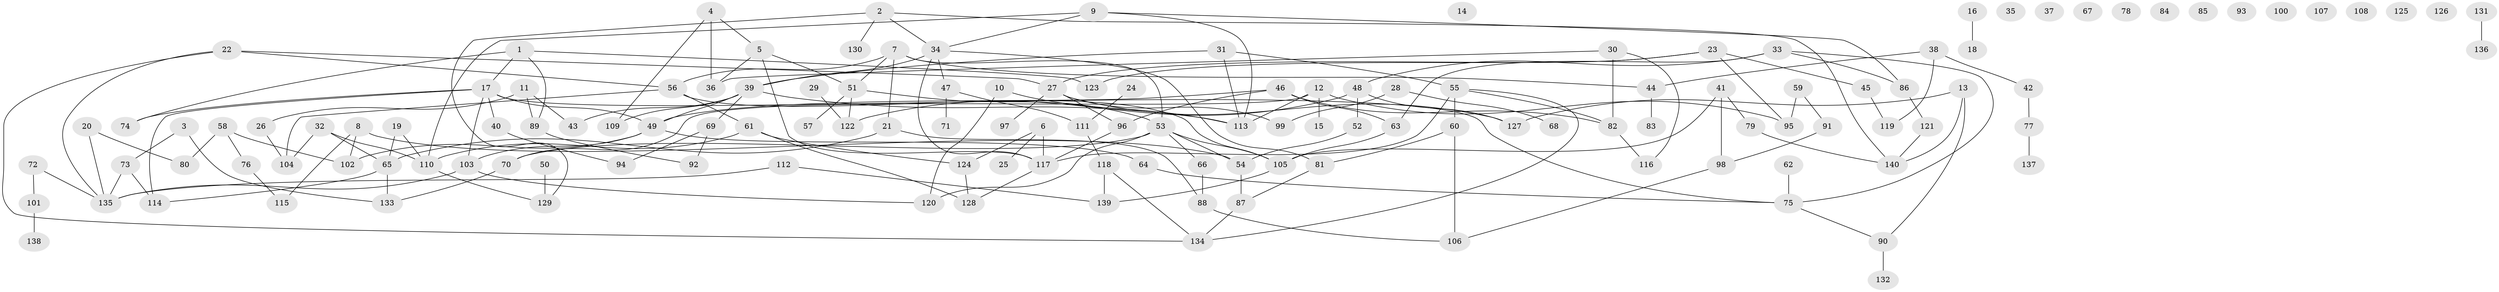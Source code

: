// coarse degree distribution, {5: 0.08247422680412371, 8: 0.030927835051546393, 2: 0.2268041237113402, 4: 0.12371134020618557, 3: 0.18556701030927836, 7: 0.05154639175257732, 0: 0.15463917525773196, 1: 0.10309278350515463, 6: 0.030927835051546393, 9: 0.010309278350515464}
// Generated by graph-tools (version 1.1) at 2025/41/03/06/25 10:41:21]
// undirected, 140 vertices, 186 edges
graph export_dot {
graph [start="1"]
  node [color=gray90,style=filled];
  1;
  2;
  3;
  4;
  5;
  6;
  7;
  8;
  9;
  10;
  11;
  12;
  13;
  14;
  15;
  16;
  17;
  18;
  19;
  20;
  21;
  22;
  23;
  24;
  25;
  26;
  27;
  28;
  29;
  30;
  31;
  32;
  33;
  34;
  35;
  36;
  37;
  38;
  39;
  40;
  41;
  42;
  43;
  44;
  45;
  46;
  47;
  48;
  49;
  50;
  51;
  52;
  53;
  54;
  55;
  56;
  57;
  58;
  59;
  60;
  61;
  62;
  63;
  64;
  65;
  66;
  67;
  68;
  69;
  70;
  71;
  72;
  73;
  74;
  75;
  76;
  77;
  78;
  79;
  80;
  81;
  82;
  83;
  84;
  85;
  86;
  87;
  88;
  89;
  90;
  91;
  92;
  93;
  94;
  95;
  96;
  97;
  98;
  99;
  100;
  101;
  102;
  103;
  104;
  105;
  106;
  107;
  108;
  109;
  110;
  111;
  112;
  113;
  114;
  115;
  116;
  117;
  118;
  119;
  120;
  121;
  122;
  123;
  124;
  125;
  126;
  127;
  128;
  129;
  130;
  131;
  132;
  133;
  134;
  135;
  136;
  137;
  138;
  139;
  140;
  1 -- 17;
  1 -- 74;
  1 -- 89;
  1 -- 123;
  2 -- 34;
  2 -- 129;
  2 -- 130;
  2 -- 140;
  3 -- 73;
  3 -- 133;
  4 -- 5;
  4 -- 36;
  4 -- 109;
  5 -- 36;
  5 -- 51;
  5 -- 117;
  6 -- 25;
  6 -- 117;
  6 -- 124;
  7 -- 21;
  7 -- 44;
  7 -- 51;
  7 -- 53;
  7 -- 56;
  8 -- 54;
  8 -- 102;
  8 -- 115;
  9 -- 34;
  9 -- 86;
  9 -- 110;
  9 -- 113;
  10 -- 113;
  10 -- 120;
  11 -- 26;
  11 -- 43;
  11 -- 89;
  12 -- 15;
  12 -- 70;
  12 -- 95;
  12 -- 113;
  13 -- 90;
  13 -- 127;
  13 -- 140;
  16 -- 18;
  17 -- 40;
  17 -- 49;
  17 -- 74;
  17 -- 75;
  17 -- 103;
  17 -- 114;
  19 -- 65;
  19 -- 110;
  20 -- 80;
  20 -- 135;
  21 -- 65;
  21 -- 88;
  22 -- 27;
  22 -- 56;
  22 -- 134;
  22 -- 135;
  23 -- 27;
  23 -- 45;
  23 -- 95;
  23 -- 123;
  24 -- 111;
  26 -- 104;
  27 -- 96;
  27 -- 97;
  27 -- 99;
  27 -- 127;
  28 -- 68;
  28 -- 99;
  29 -- 122;
  30 -- 36;
  30 -- 82;
  30 -- 116;
  31 -- 39;
  31 -- 55;
  31 -- 113;
  32 -- 65;
  32 -- 104;
  32 -- 110;
  33 -- 48;
  33 -- 63;
  33 -- 75;
  33 -- 86;
  34 -- 39;
  34 -- 47;
  34 -- 81;
  34 -- 117;
  38 -- 42;
  38 -- 44;
  38 -- 119;
  39 -- 43;
  39 -- 49;
  39 -- 69;
  39 -- 109;
  39 -- 113;
  40 -- 94;
  41 -- 79;
  41 -- 98;
  41 -- 105;
  42 -- 77;
  44 -- 83;
  45 -- 119;
  46 -- 49;
  46 -- 63;
  46 -- 82;
  46 -- 96;
  47 -- 71;
  47 -- 111;
  48 -- 52;
  48 -- 122;
  48 -- 127;
  49 -- 64;
  49 -- 102;
  49 -- 103;
  50 -- 129;
  51 -- 53;
  51 -- 57;
  51 -- 122;
  52 -- 54;
  53 -- 54;
  53 -- 66;
  53 -- 70;
  53 -- 105;
  53 -- 120;
  54 -- 87;
  55 -- 60;
  55 -- 82;
  55 -- 117;
  55 -- 134;
  56 -- 61;
  56 -- 104;
  56 -- 105;
  58 -- 76;
  58 -- 80;
  58 -- 102;
  59 -- 91;
  59 -- 95;
  60 -- 81;
  60 -- 106;
  61 -- 110;
  61 -- 124;
  61 -- 128;
  62 -- 75;
  63 -- 105;
  64 -- 75;
  65 -- 114;
  65 -- 133;
  66 -- 88;
  69 -- 92;
  69 -- 94;
  70 -- 133;
  72 -- 101;
  72 -- 135;
  73 -- 114;
  73 -- 135;
  75 -- 90;
  76 -- 115;
  77 -- 137;
  79 -- 140;
  81 -- 87;
  82 -- 116;
  86 -- 121;
  87 -- 134;
  88 -- 106;
  89 -- 92;
  90 -- 132;
  91 -- 98;
  96 -- 117;
  98 -- 106;
  101 -- 138;
  103 -- 120;
  103 -- 135;
  105 -- 139;
  110 -- 129;
  111 -- 118;
  112 -- 135;
  112 -- 139;
  117 -- 128;
  118 -- 134;
  118 -- 139;
  121 -- 140;
  124 -- 128;
  131 -- 136;
}
